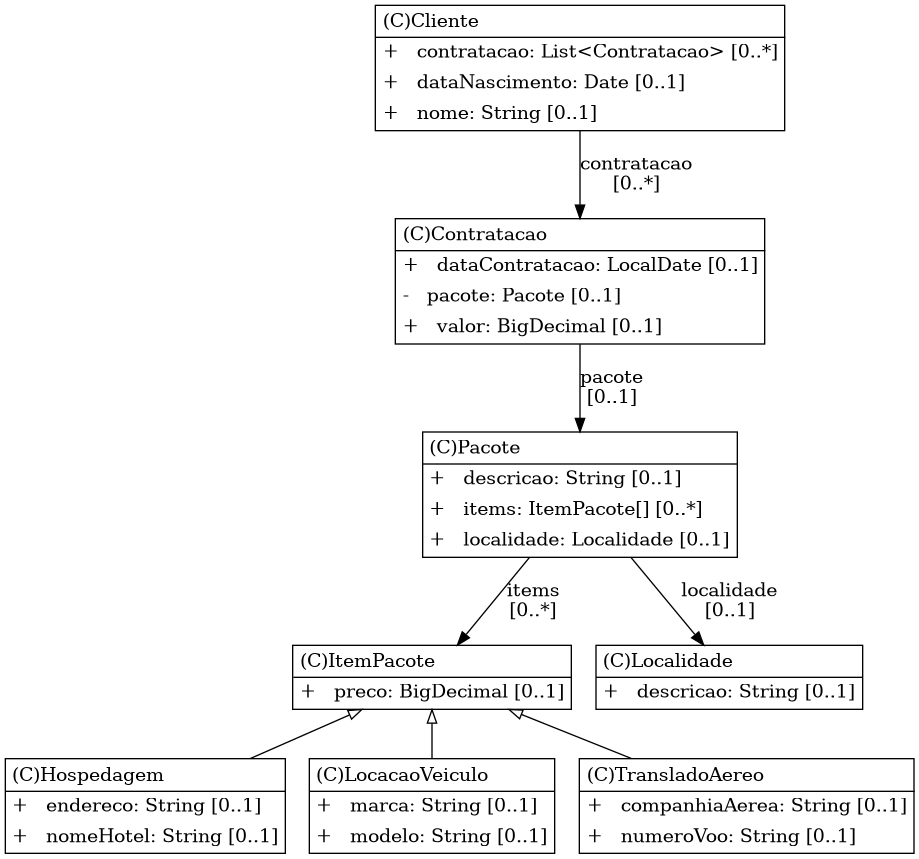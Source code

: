 @startuml

/' diagram meta data start
config=StructureConfiguration;
{
  "projectClassification": {
    "searchMode": "OpenProject", // OpenProject, AllProjects
    "includedProjects": "",
    "pathEndKeywords": "*.impl",
    "isClientPath": "",
    "isClientName": "",
    "isTestPath": "",
    "isTestName": "",
    "isMappingPath": "",
    "isMappingName": "",
    "isDataAccessPath": "",
    "isDataAccessName": "",
    "isDataStructurePath": "",
    "isDataStructureName": "",
    "isInterfaceStructuresPath": "",
    "isInterfaceStructuresName": "",
    "isEntryPointPath": "",
    "isEntryPointName": "",
    "treatFinalFieldsAsMandatory": false
  },
  "graphRestriction": {
    "classPackageExcludeFilter": "",
    "classPackageIncludeFilter": "",
    "classNameExcludeFilter": "",
    "classNameIncludeFilter": "",
    "methodNameExcludeFilter": "",
    "methodNameIncludeFilter": "",
    "removeByInheritance": "", // inheritance/annotation based filtering is done in a second step
    "removeByAnnotation": "",
    "removeByClassPackage": "", // cleanup the graph after inheritance/annotation based filtering is done
    "removeByClassName": "",
    "cutMappings": false,
    "cutEnum": true,
    "cutTests": true,
    "cutClient": true,
    "cutDataAccess": false,
    "cutInterfaceStructures": false,
    "cutDataStructures": false,
    "cutGetterAndSetter": true,
    "cutConstructors": true
  },
  "graphTraversal": {
    "forwardDepth": 6,
    "backwardDepth": 3,
    "classPackageExcludeFilter": "",
    "classPackageIncludeFilter": "",
    "classNameExcludeFilter": "",
    "classNameIncludeFilter": "",
    "methodNameExcludeFilter": "",
    "methodNameIncludeFilter": "",
    "hideMappings": false,
    "hideDataStructures": false,
    "hidePrivateMethods": true,
    "hideInterfaceCalls": false, // indirection: implementation -> interface (is hidden) -> implementation
    "onlyShowApplicationEntryPoints": false, // root node is included
    "useMethodCallsForStructureDiagram": "ForwardOnly" // ForwardOnly, BothDirections, No
  },
  "details": {
    "aggregation": "None", // ByClass, GroupByClass, None
    "showClassGenericTypes": true,
    "showMethods": true,
    "showMethodParameterNames": true,
    "showMethodParameterTypes": true,
    "showMethodReturnType": true,
    "showPackageLevels": 5,
    "showDetailedClassStructure": true
  },
  "rootClass": "Pacote",
  "extensionCallbackMethod": "" // qualified.class.name#methodName - signature: public static String method(String)
}
diagram meta data end '/



digraph g {
    rankdir="TB"
    splines=polyline
    

'nodes 
Cliente1769726502[
	label=<<TABLE BORDER="1" CELLBORDER="0" CELLPADDING="4" CELLSPACING="0">
<TR><TD ALIGN="LEFT" >(C)Cliente</TD></TR>
<HR/>
<TR><TD ALIGN="LEFT" >+   contratacao: List&lt;Contratacao&gt; [0..*]</TD></TR>
<TR><TD ALIGN="LEFT" >+   dataNascimento: Date [0..1]</TD></TR>
<TR><TD ALIGN="LEFT" >+   nome: String [0..1]</TD></TR>
</TABLE>>
	style=filled
	margin=0
	shape=plaintext
	fillcolor="#FFFFFF"
];

Contratacao440430109[
	label=<<TABLE BORDER="1" CELLBORDER="0" CELLPADDING="4" CELLSPACING="0">
<TR><TD ALIGN="LEFT" >(C)Contratacao</TD></TR>
<HR/>
<TR><TD ALIGN="LEFT" >+   dataContratacao: LocalDate [0..1]</TD></TR>
<TR><TD ALIGN="LEFT" >-   pacote: Pacote [0..1]</TD></TR>
<TR><TD ALIGN="LEFT" >+   valor: BigDecimal [0..1]</TD></TR>
</TABLE>>
	style=filled
	margin=0
	shape=plaintext
	fillcolor="#FFFFFF"
];

Hospedagem2134725425[
	label=<<TABLE BORDER="1" CELLBORDER="0" CELLPADDING="4" CELLSPACING="0">
<TR><TD ALIGN="LEFT" >(C)Hospedagem</TD></TR>
<HR/>
<TR><TD ALIGN="LEFT" >+   endereco: String [0..1]</TD></TR>
<TR><TD ALIGN="LEFT" >+   nomeHotel: String [0..1]</TD></TR>
</TABLE>>
	style=filled
	margin=0
	shape=plaintext
	fillcolor="#FFFFFF"
];

ItemPacote405092767[
	label=<<TABLE BORDER="1" CELLBORDER="0" CELLPADDING="4" CELLSPACING="0">
<TR><TD ALIGN="LEFT" >(C)ItemPacote</TD></TR>
<HR/>
<TR><TD ALIGN="LEFT" >+   preco: BigDecimal [0..1]</TD></TR>
</TABLE>>
	style=filled
	margin=0
	shape=plaintext
	fillcolor="#FFFFFF"
];

LocacaoVeiculo94463743[
	label=<<TABLE BORDER="1" CELLBORDER="0" CELLPADDING="4" CELLSPACING="0">
<TR><TD ALIGN="LEFT" >(C)LocacaoVeiculo</TD></TR>
<HR/>
<TR><TD ALIGN="LEFT" >+   marca: String [0..1]</TD></TR>
<TR><TD ALIGN="LEFT" >+   modelo: String [0..1]</TD></TR>
</TABLE>>
	style=filled
	margin=0
	shape=plaintext
	fillcolor="#FFFFFF"
];

Localidade989038276[
	label=<<TABLE BORDER="1" CELLBORDER="0" CELLPADDING="4" CELLSPACING="0">
<TR><TD ALIGN="LEFT" >(C)Localidade</TD></TR>
<HR/>
<TR><TD ALIGN="LEFT" >+   descricao: String [0..1]</TD></TR>
</TABLE>>
	style=filled
	margin=0
	shape=plaintext
	fillcolor="#FFFFFF"
];

Pacote1911994002[
	label=<<TABLE BORDER="1" CELLBORDER="0" CELLPADDING="4" CELLSPACING="0">
<TR><TD ALIGN="LEFT" >(C)Pacote</TD></TR>
<HR/>
<TR><TD ALIGN="LEFT" >+   descricao: String [0..1]</TD></TR>
<TR><TD ALIGN="LEFT" >+   items: ItemPacote[] [0..*]</TD></TR>
<TR><TD ALIGN="LEFT" >+   localidade: Localidade [0..1]</TD></TR>
</TABLE>>
	style=filled
	margin=0
	shape=plaintext
	fillcolor="#FFFFFF"
];

TransladoAereo1224660880[
	label=<<TABLE BORDER="1" CELLBORDER="0" CELLPADDING="4" CELLSPACING="0">
<TR><TD ALIGN="LEFT" >(C)TransladoAereo</TD></TR>
<HR/>
<TR><TD ALIGN="LEFT" >+   companhiaAerea: String [0..1]</TD></TR>
<TR><TD ALIGN="LEFT" >+   numeroVoo: String [0..1]</TD></TR>
</TABLE>>
	style=filled
	margin=0
	shape=plaintext
	fillcolor="#FFFFFF"
];

'edges    
Cliente1769726502 -> Contratacao440430109[label="contratacao
[0..*]"];
Contratacao440430109 -> Pacote1911994002[label="pacote
[0..1]"];
ItemPacote405092767 -> Hospedagem2134725425[arrowhead=none, arrowtail=empty, dir=both];
ItemPacote405092767 -> LocacaoVeiculo94463743[arrowhead=none, arrowtail=empty, dir=both];
ItemPacote405092767 -> TransladoAereo1224660880[arrowhead=none, arrowtail=empty, dir=both];
Pacote1911994002 -> ItemPacote405092767[label="items
[0..*]"];
Pacote1911994002 -> Localidade989038276[label="localidade
[0..1]"];
    
}
@enduml